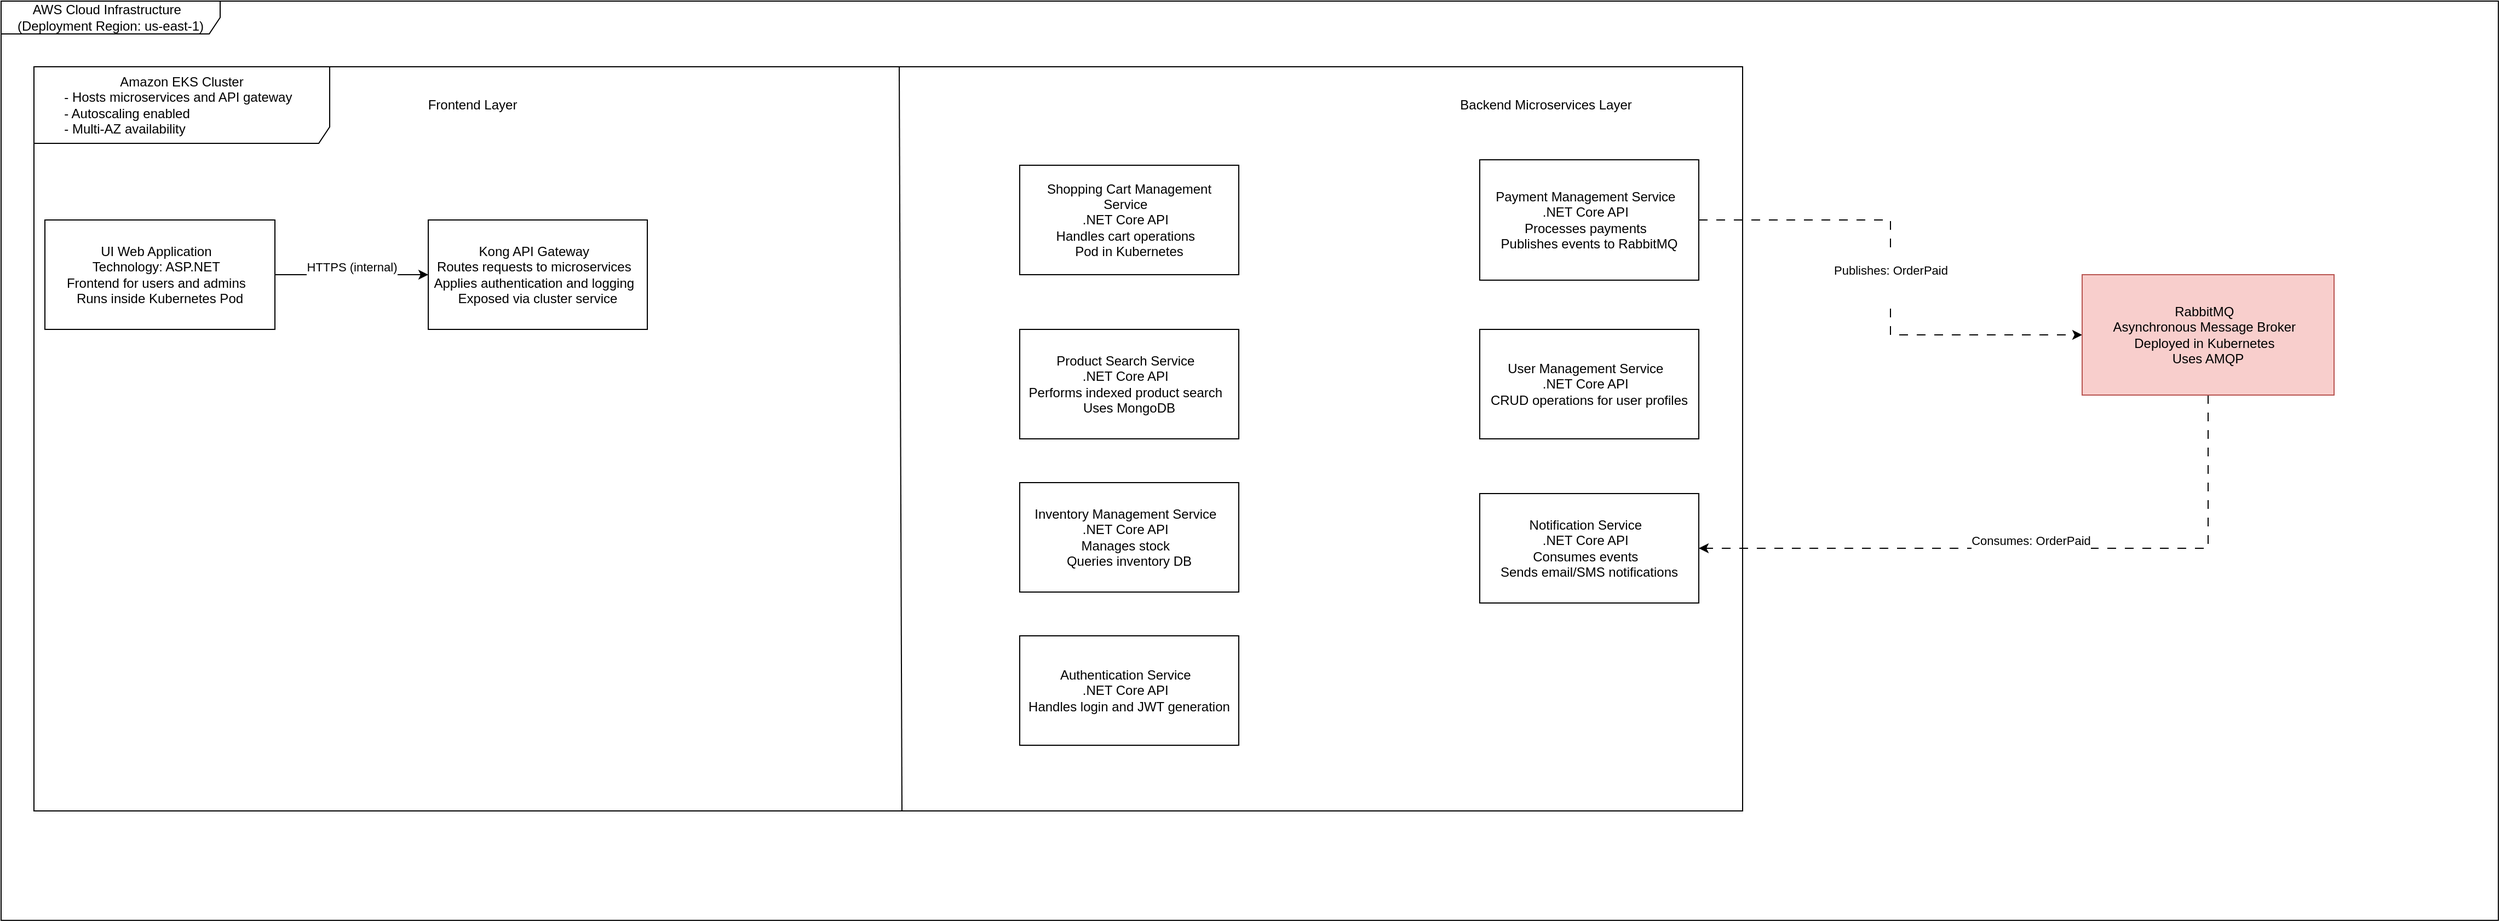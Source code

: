 <mxfile version="28.0.4">
  <diagram name="Página-1" id="-oBtZagFQr6BwE859LIM">
    <mxGraphModel dx="1728" dy="948" grid="1" gridSize="10" guides="1" tooltips="1" connect="1" arrows="1" fold="1" page="1" pageScale="1" pageWidth="827" pageHeight="1169" math="0" shadow="0">
      <root>
        <mxCell id="0" />
        <mxCell id="1" parent="0" />
        <mxCell id="JEXbMqFdo-jNTM7aFnA4-15" value="&lt;div&gt;AWS Cloud Infrastructure&amp;nbsp;&amp;nbsp;&lt;/div&gt;&lt;div&gt;(Deployment Region: us-east-1)&lt;/div&gt;" style="shape=umlFrame;whiteSpace=wrap;html=1;pointerEvents=0;width=200;height=30;" parent="1" vertex="1">
          <mxGeometry x="120" y="200" width="2280" height="840" as="geometry" />
        </mxCell>
        <mxCell id="JEXbMqFdo-jNTM7aFnA4-16" value="Amazon EKS Cluster&lt;br&gt;&lt;div style=&quot;text-align: left; text-wrap-mode: nowrap;&quot;&gt;- Hosts microservices and API gateway&amp;nbsp;&amp;nbsp;&lt;/div&gt;&lt;div style=&quot;text-align: left; text-wrap-mode: nowrap;&quot;&gt;- Autoscaling enabled&amp;nbsp;&amp;nbsp;&lt;/div&gt;&lt;div style=&quot;text-align: left; text-wrap-mode: nowrap;&quot;&gt;- Multi-AZ availability&lt;/div&gt;" style="shape=umlFrame;whiteSpace=wrap;html=1;pointerEvents=0;width=270;height=70;" parent="1" vertex="1">
          <mxGeometry x="150" y="260" width="1560" height="680" as="geometry" />
        </mxCell>
        <mxCell id="JEXbMqFdo-jNTM7aFnA4-18" value="" style="endArrow=none;html=1;rounded=0;entryX=0.508;entryY=1;entryDx=0;entryDy=0;entryPerimeter=0;exitX=0.511;exitY=-0.002;exitDx=0;exitDy=0;exitPerimeter=0;" parent="1" target="JEXbMqFdo-jNTM7aFnA4-16" edge="1">
          <mxGeometry width="50" height="50" relative="1" as="geometry">
            <mxPoint x="940.0" y="260.0" as="sourcePoint" />
            <mxPoint x="944.52" y="732.35" as="targetPoint" />
          </mxGeometry>
        </mxCell>
        <mxCell id="JEXbMqFdo-jNTM7aFnA4-19" value="Frontend Layer" style="text;html=1;align=center;verticalAlign=middle;resizable=0;points=[];autosize=1;strokeColor=none;fillColor=none;" parent="1" vertex="1">
          <mxGeometry x="500" y="280" width="100" height="30" as="geometry" />
        </mxCell>
        <mxCell id="JEXbMqFdo-jNTM7aFnA4-20" value="Backend Microservices Layer" style="text;html=1;align=center;verticalAlign=middle;resizable=0;points=[];autosize=1;strokeColor=none;fillColor=none;" parent="1" vertex="1">
          <mxGeometry x="1440" y="280" width="180" height="30" as="geometry" />
        </mxCell>
        <mxCell id="JEXbMqFdo-jNTM7aFnA4-23" value="&#xa;HTTPS (internal)&#xa;&#xa;" style="edgeStyle=orthogonalEdgeStyle;rounded=0;orthogonalLoop=1;jettySize=auto;html=1;entryX=0;entryY=0.5;entryDx=0;entryDy=0;" parent="1" source="JEXbMqFdo-jNTM7aFnA4-21" target="JEXbMqFdo-jNTM7aFnA4-22" edge="1">
          <mxGeometry relative="1" as="geometry">
            <mxPoint as="offset" />
          </mxGeometry>
        </mxCell>
        <mxCell id="JEXbMqFdo-jNTM7aFnA4-21" value="&lt;div&gt;UI Web Application&amp;nbsp;&amp;nbsp;&lt;/div&gt;&lt;div&gt;Technology: ASP.NET&amp;nbsp;&amp;nbsp;&lt;/div&gt;&lt;div&gt;Frontend for users and admins&amp;nbsp;&amp;nbsp;&lt;/div&gt;&lt;div&gt;Runs inside Kubernetes Pod&lt;/div&gt;" style="html=1;whiteSpace=wrap;" parent="1" vertex="1">
          <mxGeometry x="160" y="400" width="210" height="100" as="geometry" />
        </mxCell>
        <mxCell id="JEXbMqFdo-jNTM7aFnA4-22" value="&lt;div&gt;Kong API Gateway&amp;nbsp;&amp;nbsp;&lt;/div&gt;&lt;div&gt;Routes requests to microservices&amp;nbsp;&amp;nbsp;&lt;/div&gt;&lt;div&gt;Applies authentication and logging&amp;nbsp;&amp;nbsp;&lt;/div&gt;&lt;div&gt;Exposed via cluster service&lt;/div&gt;" style="whiteSpace=wrap;html=1;" parent="1" vertex="1">
          <mxGeometry x="510" y="400" width="200" height="100" as="geometry" />
        </mxCell>
        <mxCell id="JEXbMqFdo-jNTM7aFnA4-25" value="&lt;div&gt;Shopping Cart Management Service&amp;nbsp;&amp;nbsp;&lt;/div&gt;&lt;div&gt;.NET Core API&amp;nbsp;&amp;nbsp;&lt;/div&gt;&lt;div&gt;Handles cart operations&amp;nbsp;&amp;nbsp;&lt;/div&gt;&lt;div&gt;Pod in Kubernetes&lt;/div&gt;" style="whiteSpace=wrap;html=1;" parent="1" vertex="1">
          <mxGeometry x="1050" y="350" width="200" height="100" as="geometry" />
        </mxCell>
        <mxCell id="KPIpK77U0L4cHAyHi6_5-3" value="&#xa;Publishes: OrderPaid&#xa;&#xa;" style="edgeStyle=orthogonalEdgeStyle;rounded=0;orthogonalLoop=1;jettySize=auto;html=1;dashed=1;dashPattern=8 8;" edge="1" parent="1" source="JEXbMqFdo-jNTM7aFnA4-26" target="KPIpK77U0L4cHAyHi6_5-2">
          <mxGeometry relative="1" as="geometry" />
        </mxCell>
        <mxCell id="JEXbMqFdo-jNTM7aFnA4-26" value="&lt;div&gt;Payment Management Service&amp;nbsp;&amp;nbsp;&lt;/div&gt;&lt;div&gt;.NET Core API&amp;nbsp;&amp;nbsp;&lt;/div&gt;&lt;div&gt;Processes payments&amp;nbsp;&amp;nbsp;&lt;/div&gt;&lt;div&gt;Publishes events to RabbitMQ&lt;/div&gt;" style="whiteSpace=wrap;html=1;" parent="1" vertex="1">
          <mxGeometry x="1470" y="345" width="200" height="110" as="geometry" />
        </mxCell>
        <mxCell id="JEXbMqFdo-jNTM7aFnA4-27" value="&lt;div&gt;Notification Service&amp;nbsp;&amp;nbsp;&lt;/div&gt;&lt;div&gt;.NET Core API&amp;nbsp;&amp;nbsp;&lt;/div&gt;&lt;div&gt;Consumes events&amp;nbsp;&amp;nbsp;&lt;/div&gt;&lt;div&gt;Sends email/SMS notifications&lt;/div&gt;" style="whiteSpace=wrap;html=1;" parent="1" vertex="1">
          <mxGeometry x="1470" y="650" width="200" height="100" as="geometry" />
        </mxCell>
        <mxCell id="JEXbMqFdo-jNTM7aFnA4-28" value="&lt;div&gt;Authentication Service&amp;nbsp;&amp;nbsp;&lt;/div&gt;&lt;div&gt;.NET Core API&amp;nbsp;&amp;nbsp;&lt;/div&gt;&lt;div&gt;Handles login and JWT generation&lt;/div&gt;" style="whiteSpace=wrap;html=1;" parent="1" vertex="1">
          <mxGeometry x="1050" y="780" width="200" height="100" as="geometry" />
        </mxCell>
        <mxCell id="JEXbMqFdo-jNTM7aFnA4-29" value="&lt;div&gt;Inventory Management Service&amp;nbsp;&amp;nbsp;&lt;/div&gt;&lt;div&gt;.NET Core API&amp;nbsp;&amp;nbsp;&lt;/div&gt;&lt;div&gt;Manages stock&amp;nbsp;&amp;nbsp;&lt;/div&gt;&lt;div&gt;Queries inventory DB&lt;/div&gt;" style="whiteSpace=wrap;html=1;" parent="1" vertex="1">
          <mxGeometry x="1050" y="640" width="200" height="100" as="geometry" />
        </mxCell>
        <mxCell id="JEXbMqFdo-jNTM7aFnA4-30" value="&lt;div&gt;Product Search Service&amp;nbsp;&amp;nbsp;&lt;/div&gt;&lt;div&gt;.NET Core API&amp;nbsp;&amp;nbsp;&lt;/div&gt;&lt;div&gt;Performs indexed product search&amp;nbsp;&amp;nbsp;&lt;/div&gt;&lt;div&gt;Uses MongoDB&lt;/div&gt;" style="whiteSpace=wrap;html=1;" parent="1" vertex="1">
          <mxGeometry x="1050" y="500" width="200" height="100" as="geometry" />
        </mxCell>
        <mxCell id="JEXbMqFdo-jNTM7aFnA4-31" value="&lt;div&gt;User Management Service&amp;nbsp;&amp;nbsp;&lt;/div&gt;&lt;div&gt;.NET Core API&amp;nbsp;&amp;nbsp;&lt;/div&gt;&lt;div&gt;CRUD operations for user profiles&lt;/div&gt;" style="whiteSpace=wrap;html=1;" parent="1" vertex="1">
          <mxGeometry x="1470" y="500" width="200" height="100" as="geometry" />
        </mxCell>
        <mxCell id="KPIpK77U0L4cHAyHi6_5-4" value="&#xa;Consumes: OrderPaid&#xa;&#xa;" style="edgeStyle=orthogonalEdgeStyle;rounded=0;orthogonalLoop=1;jettySize=auto;html=1;entryX=1;entryY=0.5;entryDx=0;entryDy=0;dashed=1;dashPattern=8 8;exitX=0.5;exitY=1;exitDx=0;exitDy=0;" edge="1" parent="1" source="KPIpK77U0L4cHAyHi6_5-2" target="JEXbMqFdo-jNTM7aFnA4-27">
          <mxGeometry relative="1" as="geometry" />
        </mxCell>
        <mxCell id="KPIpK77U0L4cHAyHi6_5-2" value="&lt;div&gt;RabbitMQ&amp;nbsp;&amp;nbsp;&lt;/div&gt;&lt;div&gt;Asynchronous Message Broker&amp;nbsp;&amp;nbsp;&lt;/div&gt;&lt;div&gt;Deployed in Kubernetes&amp;nbsp;&amp;nbsp;&lt;/div&gt;&lt;div&gt;Uses AMQP&lt;/div&gt;" style="whiteSpace=wrap;html=1;fillColor=#f8cecc;strokeColor=#b85450;" vertex="1" parent="1">
          <mxGeometry x="2020" y="450" width="230" height="110" as="geometry" />
        </mxCell>
      </root>
    </mxGraphModel>
  </diagram>
</mxfile>
